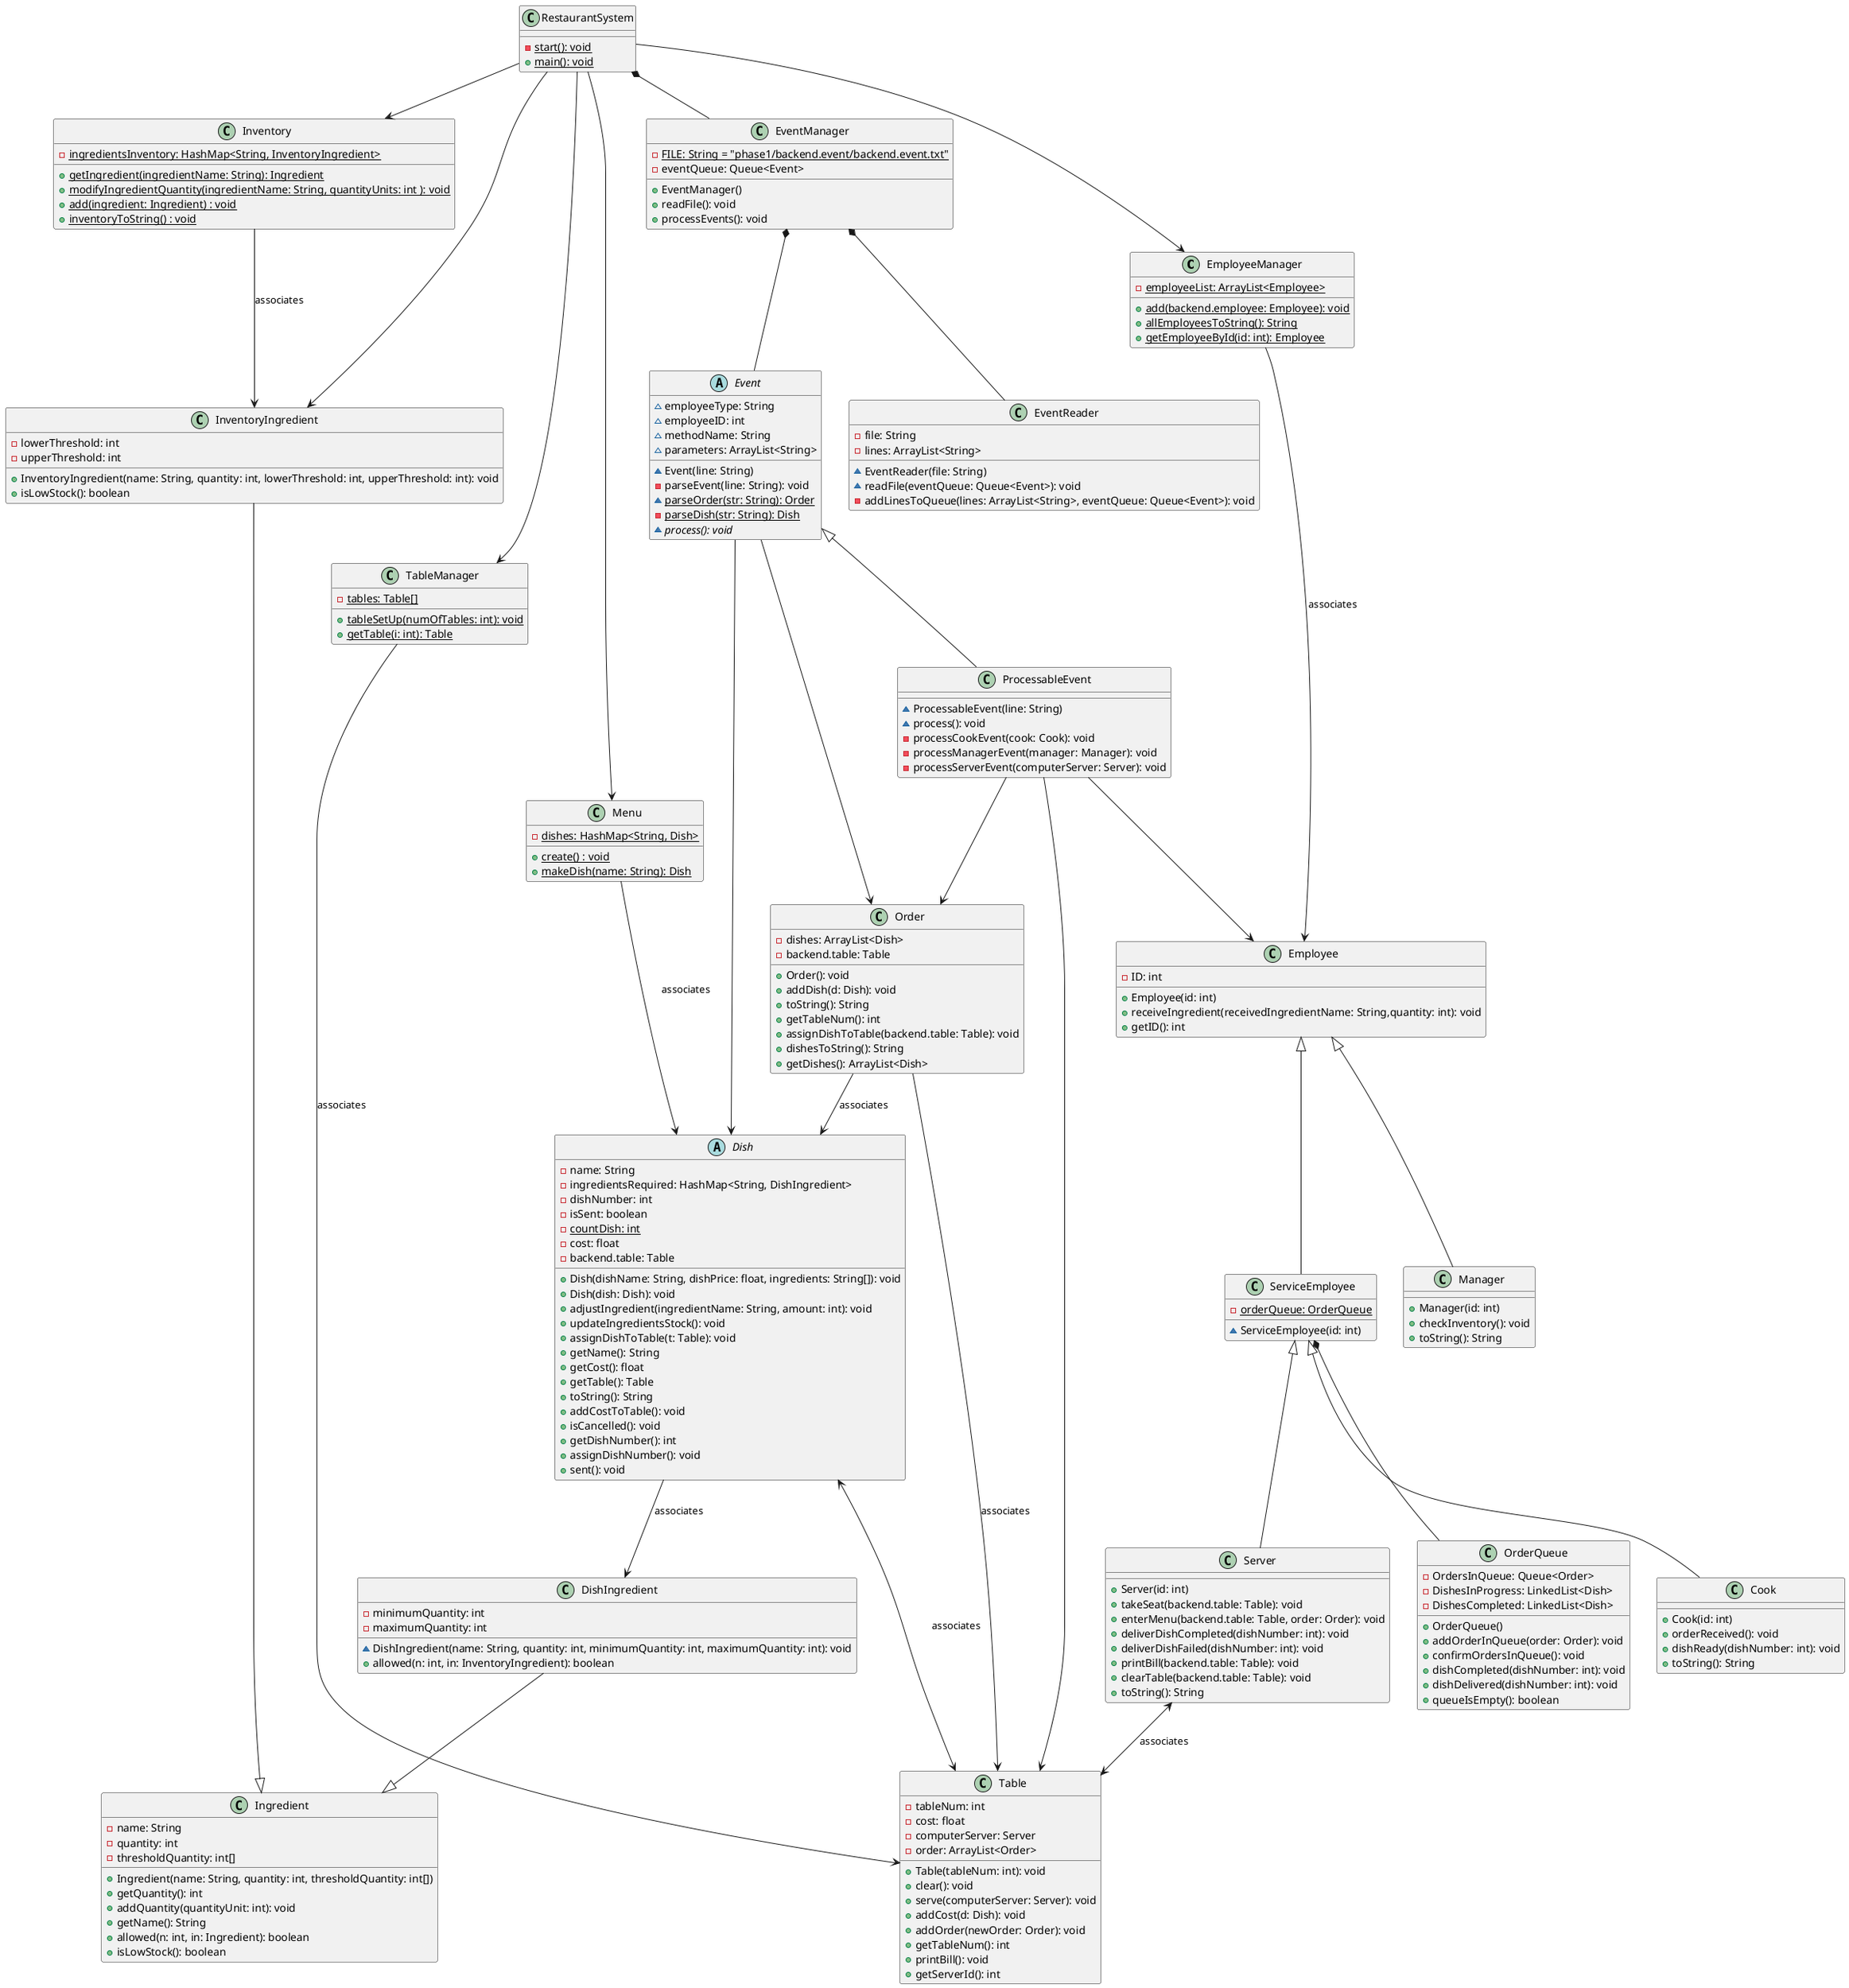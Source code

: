 @startuml
class EmployeeManager{
- {static} employeeList: ArrayList<Employee>
+ {static} add(backend.employee: Employee): void
+ {static} allEmployeesToString(): String
+ {static} getEmployeeById(id: int): Employee
}
class OrderQueue{
- OrdersInQueue: Queue<Order>
- DishesInProgress: LinkedList<Dish>
- DishesCompleted: LinkedList<Dish>
+ OrderQueue()
+ addOrderInQueue(order: Order): void
+ confirmOrdersInQueue(): void
+ dishCompleted(dishNumber: int): void
+ dishDelivered(dishNumber: int): void
+ queueIsEmpty(): boolean
}

class Employee{
- ID: int
+ Employee(id: int)
+ receiveIngredient(receivedIngredientName: String,quantity: int): void
+ getID(): int
}
class ServiceEmployee {
- {static} orderQueue: OrderQueue
~ ServiceEmployee(id: int)
}
class Server{
+ Server(id: int)
+ takeSeat(backend.table: Table): void
+ enterMenu(backend.table: Table, order: Order): void
+ deliverDishCompleted(dishNumber: int): void
+ deliverDishFailed(dishNumber: int): void
+ printBill(backend.table: Table): void
+ clearTable(backend.table: Table): void
+ toString(): String
}
class Cook{
+ Cook(id: int)
+ orderReceived(): void
+ dishReady(dishNumber: int): void
+ toString(): String
}
class Manager{
+ Manager(id: int)
+ checkInventory(): void
+ toString(): String
}

Employee <|-- ServiceEmployee
ServiceEmployee <|-- Cook
ServiceEmployee <|-- Server
Employee <|-- Manager
ServiceEmployee *-- OrderQueue
EmployeeManager --> Employee : associates
Server <--> Table : associates

class TableManager{
- {static} tables: Table[]
+ {static} tableSetUp(numOfTables: int): void
+ {static} getTable(i: int): Table
}
TableManager --> Table : associates

class Table{
- tableNum: int
- cost: float
- computerServer: Server
- order: ArrayList<Order>
+ Table(tableNum: int): void
+ clear(): void
+ serve(computerServer: Server): void
+ addCost(d: Dish): void
+ addOrder(newOrder: Order): void
+ getTableNum(): int
+ printBill(): void
+ getServerId(): int
}

class Order{
- dishes: ArrayList<Dish>
- backend.table: Table
+ Order(): void
+ addDish(d: Dish): void
+ toString(): String
+ getTableNum(): int
+ assignDishToTable(backend.table: Table): void
+ dishesToString(): String
+ getDishes(): ArrayList<Dish>
}
Order --> Dish : associates
Order --> Table : associates

class Ingredient{
- name: String
- quantity: int
- thresholdQuantity: int[]
+ Ingredient(name: String, quantity: int, thresholdQuantity: int[])
+ getQuantity(): int
+ addQuantity(quantityUnit: int): void
+ getName(): String
+ allowed(n: int, in: Ingredient): boolean
+ isLowStock(): boolean
}

abstract class Dish{
- name: String
- ingredientsRequired: HashMap<String, DishIngredient>
- dishNumber: int
- isSent: boolean
- {static} countDish: int
- cost: float
- backend.table: Table
+ Dish(dishName: String, dishPrice: float, ingredients: String[]): void
+ Dish(dish: Dish): void
+ adjustIngredient(ingredientName: String, amount: int): void
+ updateIngredientsStock(): void
+ assignDishToTable(t: Table): void
+ getName(): String
+ getCost(): float
+ getTable(): Table
+ toString(): String
+ addCostToTable(): void
+ isCancelled(): void
+ getDishNumber(): int
+ assignDishNumber(): void
+ sent(): void
}

Dish <--> Table : associates
Dish --> DishIngredient : associates

class DishIngredient {
- minimumQuantity: int
- maximumQuantity: int
~ DishIngredient(name: String, quantity: int, minimumQuantity: int, maximumQuantity: int): void
+ allowed(n: int, in: InventoryIngredient): boolean
}

DishIngredient --|> Ingredient

class InventoryIngredient {
- lowerThreshold: int
- upperThreshold: int
+ InventoryIngredient(name: String, quantity: int, lowerThreshold: int, upperThreshold: int): void
+ isLowStock(): boolean
}

InventoryIngredient --|> Ingredient

class Inventory{
- {static} ingredientsInventory: HashMap<String, InventoryIngredient>
+ {static} getIngredient(ingredientName: String): Ingredient
+ {static} modifyIngredientQuantity(ingredientName: String, quantityUnits: int ): void
+ {static} add(ingredient: Ingredient) : void
+ {static} inventoryToString() : void
}
Inventory --> InventoryIngredient: associates

class Menu {
- {static} dishes: HashMap<String, Dish>
+ {static} create() : void
+ {static} makeDish(name: String): Dish
}
Menu --> Dish : associates

abstract class Event{
~ employeeType: String
~ employeeID: int
~ methodName: String
~ parameters: ArrayList<String>
~ Event(line: String)
- parseEvent(line: String): void
~ {static} parseOrder(str: String): Order
- {static} parseDish(str: String): Dish
~ {abstract} process(): void
}

class EventManager{
- {static} FILE: String = "phase1/backend.event/backend.event.txt"
- eventQueue: Queue<Event>
+ EventManager()
+ readFile(): void
+ processEvents(): void
}

class ProcessableEvent{
~ ProcessableEvent(line: String)
~ process(): void
- processCookEvent(cook: Cook): void
- processManagerEvent(manager: Manager): void
- processServerEvent(computerServer: Server): void
}

class EventReader{
- file: String
- lines: ArrayList<String>
~ EventReader(file: String)
~ readFile(eventQueue: Queue<Event>): void
- addLinesToQueue(lines: ArrayList<String>, eventQueue: Queue<Event>): void
}

Event <|-- ProcessableEvent
EventManager *-- EventReader
EventManager *-- Event

Event --> Dish
Event --> Order
ProcessableEvent --> Employee
ProcessableEvent --> Table
ProcessableEvent --> Order


class RestaurantSystem{
- {static} start(): void
+ {static} main(): void
}

RestaurantSystem --> TableManager
RestaurantSystem --> EmployeeManager
RestaurantSystem --> InventoryIngredient
RestaurantSystem --> Inventory
RestaurantSystem --> Menu

RestaurantSystem *-- EventManager
@enduml